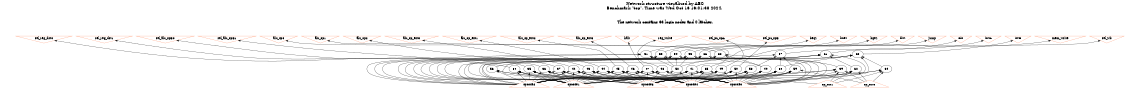 # Network structure generated by ABC

digraph network {
size = "7.5,10";
center = true;
edge [dir = back];

{
  node [shape = plaintext];
  edge [style = invis];
  LevelTitle1 [label=""];
  LevelTitle2 [label=""];
  Level3 [label = ""];
  Level2 [label = ""];
  Level1 [label = ""];
  Level0 [label = ""];
  LevelTitle1 ->  LevelTitle2 ->  Level3 ->  Level2 ->  Level1 ->  Level0;
}

{
  rank = same;
  LevelTitle1;
  title1 [shape=plaintext,
          fontsize=20,
          fontname = "Times-Roman",
          label="Network structure visualized by ABC\nBenchmark \"top\". Time was Wed Oct 16 16:01:38 2024. "
         ];
}

{
  rank = same;
  LevelTitle2;
  title2 [shape=plaintext,
          fontsize=18,
          fontname = "Times-Roman",
          label="The network contains 33 logic nodes and 0 latches.\n"
         ];
}

{
  rank = same;
  Level3;
  Node8 [label = "sel_reg_dst0", shape = invtriangle, color = coral, fillcolor = coral];
  Node9 [label = "sel_reg_dst1", shape = invtriangle, color = coral, fillcolor = coral];
  Node10 [label = "sel_alu_opB0", shape = invtriangle, color = coral, fillcolor = coral];
  Node11 [label = "sel_alu_opB1", shape = invtriangle, color = coral, fillcolor = coral];
  Node12 [label = "alu_op0", shape = invtriangle, color = coral, fillcolor = coral];
  Node13 [label = "alu_op1", shape = invtriangle, color = coral, fillcolor = coral];
  Node14 [label = "alu_op2", shape = invtriangle, color = coral, fillcolor = coral];
  Node15 [label = "alu_op_ext0", shape = invtriangle, color = coral, fillcolor = coral];
  Node16 [label = "alu_op_ext1", shape = invtriangle, color = coral, fillcolor = coral];
  Node17 [label = "alu_op_ext2", shape = invtriangle, color = coral, fillcolor = coral];
  Node18 [label = "alu_op_ext3", shape = invtriangle, color = coral, fillcolor = coral];
  Node19 [label = "halt", shape = invtriangle, color = coral, fillcolor = coral];
  Node20 [label = "reg_write", shape = invtriangle, color = coral, fillcolor = coral];
  Node21 [label = "sel_pc_opA", shape = invtriangle, color = coral, fillcolor = coral];
  Node22 [label = "sel_pc_opB", shape = invtriangle, color = coral, fillcolor = coral];
  Node23 [label = "beqz", shape = invtriangle, color = coral, fillcolor = coral];
  Node24 [label = "bnez", shape = invtriangle, color = coral, fillcolor = coral];
  Node25 [label = "bgez", shape = invtriangle, color = coral, fillcolor = coral];
  Node26 [label = "bltz", shape = invtriangle, color = coral, fillcolor = coral];
  Node27 [label = "jump", shape = invtriangle, color = coral, fillcolor = coral];
  Node28 [label = "Cin", shape = invtriangle, color = coral, fillcolor = coral];
  Node29 [label = "invA", shape = invtriangle, color = coral, fillcolor = coral];
  Node30 [label = "invB", shape = invtriangle, color = coral, fillcolor = coral];
  Node31 [label = "mem_write", shape = invtriangle, color = coral, fillcolor = coral];
  Node32 [label = "sel_wb", shape = invtriangle, color = coral, fillcolor = coral];
}

{
  rank = same;
  Level2;
  Node38 [label = "38\n", shape = ellipse];
  Node51 [label = "51\n", shape = ellipse];
  Node53 [label = "53\n", shape = ellipse];
  Node54 [label = "54\n", shape = ellipse];
  Node55 [label = "55\n", shape = ellipse];
  Node57 [label = "57\n", shape = ellipse];
  Node61 [label = "61\n", shape = ellipse];
  Node63 [label = "63\n", shape = ellipse];
  Node66 [label = "66\n", shape = ellipse];
}

{
  rank = same;
  Level1;
  Node34 [label = "34\n", shape = ellipse];
  Node35 [label = "35\n", shape = ellipse];
  Node36 [label = "36\n", shape = ellipse];
  Node37 [label = "37\n", shape = ellipse];
  Node39 [label = "39\n", shape = ellipse];
  Node40 [label = "40\n", shape = ellipse];
  Node41 [label = "41\n", shape = ellipse];
  Node42 [label = "42\n", shape = ellipse];
  Node43 [label = "43\n", shape = ellipse];
  Node44 [label = "44\n", shape = ellipse];
  Node45 [label = "45\n", shape = ellipse];
  Node46 [label = "46\n", shape = ellipse];
  Node47 [label = "47\n", shape = ellipse];
  Node48 [label = "48\n", shape = ellipse];
  Node49 [label = "49\n", shape = ellipse];
  Node50 [label = "50\n", shape = ellipse];
  Node52 [label = "52\n", shape = ellipse];
  Node56 [label = "56\n", shape = ellipse];
  Node58 [label = "58\n", shape = ellipse];
  Node59 [label = "59\n", shape = ellipse];
  Node60 [label = "60\n", shape = ellipse];
  Node62 [label = "62\n", shape = ellipse];
  Node64 [label = "64\n", shape = ellipse];
  Node65 [label = "65\n", shape = ellipse];
}

{
  rank = same;
  Level0;
  Node1 [label = "opcode0", shape = triangle, color = coral, fillcolor = coral];
  Node2 [label = "opcode1", shape = triangle, color = coral, fillcolor = coral];
  Node3 [label = "opcode2", shape = triangle, color = coral, fillcolor = coral];
  Node4 [label = "opcode3", shape = triangle, color = coral, fillcolor = coral];
  Node5 [label = "opcode4", shape = triangle, color = coral, fillcolor = coral];
  Node6 [label = "op_ext0", shape = triangle, color = coral, fillcolor = coral];
  Node7 [label = "op_ext1", shape = triangle, color = coral, fillcolor = coral];
}

title1 -> title2 [style = invis];
title2 -> Node8 [style = invis];
title2 -> Node9 [style = invis];
title2 -> Node10 [style = invis];
title2 -> Node11 [style = invis];
title2 -> Node12 [style = invis];
title2 -> Node13 [style = invis];
title2 -> Node14 [style = invis];
title2 -> Node15 [style = invis];
title2 -> Node16 [style = invis];
title2 -> Node17 [style = invis];
title2 -> Node18 [style = invis];
title2 -> Node19 [style = invis];
title2 -> Node20 [style = invis];
title2 -> Node21 [style = invis];
title2 -> Node22 [style = invis];
title2 -> Node23 [style = invis];
title2 -> Node24 [style = invis];
title2 -> Node25 [style = invis];
title2 -> Node26 [style = invis];
title2 -> Node27 [style = invis];
title2 -> Node28 [style = invis];
title2 -> Node29 [style = invis];
title2 -> Node30 [style = invis];
title2 -> Node31 [style = invis];
title2 -> Node32 [style = invis];
Node8 -> Node9 [style = invis];
Node9 -> Node10 [style = invis];
Node10 -> Node11 [style = invis];
Node11 -> Node12 [style = invis];
Node12 -> Node13 [style = invis];
Node13 -> Node14 [style = invis];
Node14 -> Node15 [style = invis];
Node15 -> Node16 [style = invis];
Node16 -> Node17 [style = invis];
Node17 -> Node18 [style = invis];
Node18 -> Node19 [style = invis];
Node19 -> Node20 [style = invis];
Node20 -> Node21 [style = invis];
Node21 -> Node22 [style = invis];
Node22 -> Node23 [style = invis];
Node23 -> Node24 [style = invis];
Node24 -> Node25 [style = invis];
Node25 -> Node26 [style = invis];
Node26 -> Node27 [style = invis];
Node27 -> Node28 [style = invis];
Node28 -> Node29 [style = invis];
Node29 -> Node30 [style = invis];
Node30 -> Node31 [style = invis];
Node31 -> Node32 [style = invis];
Node8 -> Node34 [style = solid];
Node9 -> Node35 [style = solid];
Node10 -> Node36 [style = solid];
Node11 -> Node37 [style = solid];
Node12 -> Node38 [style = solid];
Node13 -> Node41 [style = solid];
Node14 -> Node42 [style = solid];
Node15 -> Node43 [style = solid];
Node16 -> Node44 [style = solid];
Node17 -> Node45 [style = solid];
Node18 -> Node46 [style = solid];
Node19 -> Node47 [style = solid];
Node20 -> Node48 [style = solid];
Node21 -> Node49 [style = solid];
Node22 -> Node50 [style = solid];
Node23 -> Node51 [style = solid];
Node24 -> Node53 [style = solid];
Node25 -> Node54 [style = solid];
Node26 -> Node55 [style = solid];
Node27 -> Node56 [style = solid];
Node28 -> Node57 [style = solid];
Node29 -> Node61 [style = solid];
Node30 -> Node63 [style = solid];
Node31 -> Node65 [style = solid];
Node32 -> Node66 [style = solid];
Node34 -> Node1 [style = solid];
Node34 -> Node2 [style = solid];
Node34 -> Node3 [style = solid];
Node34 -> Node4 [style = solid];
Node34 -> Node5 [style = solid];
Node35 -> Node1 [style = solid];
Node35 -> Node2 [style = solid];
Node35 -> Node3 [style = solid];
Node35 -> Node4 [style = solid];
Node35 -> Node5 [style = solid];
Node36 -> Node1 [style = solid];
Node36 -> Node2 [style = solid];
Node36 -> Node3 [style = solid];
Node36 -> Node4 [style = solid];
Node36 -> Node5 [style = solid];
Node37 -> Node1 [style = solid];
Node37 -> Node2 [style = solid];
Node37 -> Node3 [style = solid];
Node37 -> Node4 [style = solid];
Node37 -> Node5 [style = solid];
Node38 -> Node39 [style = solid];
Node38 -> Node40 [style = solid];
Node38 -> Node2 [style = solid];
Node38 -> Node3 [style = solid];
Node39 -> Node1 [style = solid];
Node39 -> Node4 [style = solid];
Node39 -> Node5 [style = solid];
Node39 -> Node6 [style = solid];
Node39 -> Node7 [style = solid];
Node40 -> Node1 [style = solid];
Node40 -> Node4 [style = solid];
Node40 -> Node5 [style = solid];
Node41 -> Node2 [style = solid];
Node41 -> Node3 [style = solid];
Node41 -> Node4 [style = solid];
Node41 -> Node5 [style = solid];
Node41 -> Node7 [style = solid];
Node42 -> Node1 [style = solid];
Node42 -> Node2 [style = solid];
Node42 -> Node3 [style = solid];
Node42 -> Node4 [style = solid];
Node42 -> Node5 [style = solid];
Node43 -> Node1 [style = solid];
Node43 -> Node2 [style = solid];
Node43 -> Node3 [style = solid];
Node43 -> Node4 [style = solid];
Node43 -> Node5 [style = solid];
Node44 -> Node1 [style = solid];
Node44 -> Node2 [style = solid];
Node44 -> Node3 [style = solid];
Node44 -> Node4 [style = solid];
Node44 -> Node5 [style = solid];
Node45 -> Node1 [style = solid];
Node45 -> Node2 [style = solid];
Node45 -> Node3 [style = solid];
Node45 -> Node4 [style = solid];
Node45 -> Node5 [style = solid];
Node46 -> Node1 [style = solid];
Node46 -> Node2 [style = solid];
Node46 -> Node3 [style = solid];
Node46 -> Node4 [style = solid];
Node46 -> Node5 [style = solid];
Node47 -> Node1 [style = solid];
Node47 -> Node2 [style = solid];
Node47 -> Node3 [style = solid];
Node47 -> Node4 [style = solid];
Node47 -> Node5 [style = solid];
Node48 -> Node1 [style = solid];
Node48 -> Node2 [style = solid];
Node48 -> Node3 [style = solid];
Node48 -> Node4 [style = solid];
Node48 -> Node5 [style = solid];
Node49 -> Node1 [style = solid];
Node49 -> Node3 [style = solid];
Node49 -> Node4 [style = solid];
Node49 -> Node5 [style = solid];
Node50 -> Node1 [style = solid];
Node50 -> Node3 [style = solid];
Node50 -> Node4 [style = solid];
Node50 -> Node5 [style = solid];
Node51 -> Node52 [style = solid];
Node51 -> Node1 [style = solid];
Node51 -> Node2 [style = solid];
Node51 -> Node3 [style = solid];
Node52 -> Node4 [style = solid];
Node52 -> Node5 [style = solid];
Node53 -> Node52 [style = solid];
Node53 -> Node1 [style = solid];
Node53 -> Node2 [style = solid];
Node53 -> Node3 [style = solid];
Node54 -> Node52 [style = solid];
Node54 -> Node1 [style = solid];
Node54 -> Node2 [style = solid];
Node54 -> Node3 [style = solid];
Node55 -> Node52 [style = solid];
Node55 -> Node1 [style = solid];
Node55 -> Node2 [style = solid];
Node55 -> Node3 [style = solid];
Node56 -> Node3 [style = solid];
Node56 -> Node4 [style = solid];
Node56 -> Node5 [style = solid];
Node57 -> Node58 [style = solid];
Node57 -> Node59 [style = solid];
Node57 -> Node60 [style = solid];
Node57 -> Node3 [style = solid];
Node58 -> Node1 [style = solid];
Node58 -> Node2 [style = solid];
Node58 -> Node4 [style = solid];
Node58 -> Node5 [style = solid];
Node59 -> Node1 [style = solid];
Node59 -> Node2 [style = solid];
Node59 -> Node4 [style = solid];
Node59 -> Node5 [style = solid];
Node59 -> Node6 [style = solid];
Node60 -> Node1 [style = solid];
Node60 -> Node2 [style = solid];
Node60 -> Node4 [style = solid];
Node60 -> Node5 [style = solid];
Node61 -> Node52 [style = solid];
Node61 -> Node62 [style = solid];
Node61 -> Node1 [style = solid];
Node61 -> Node2 [style = solid];
Node61 -> Node3 [style = solid];
Node62 -> Node4 [style = solid];
Node62 -> Node5 [style = solid];
Node62 -> Node6 [style = solid];
Node62 -> Node7 [style = solid];
Node63 -> Node64 [style = solid];
Node63 -> Node60 [style = solid];
Node63 -> Node1 [style = solid];
Node63 -> Node2 [style = solid];
Node63 -> Node3 [style = solid];
Node64 -> Node4 [style = solid];
Node64 -> Node5 [style = solid];
Node64 -> Node6 [style = solid];
Node64 -> Node7 [style = solid];
Node65 -> Node1 [style = solid];
Node65 -> Node2 [style = solid];
Node65 -> Node3 [style = solid];
Node65 -> Node4 [style = solid];
Node65 -> Node5 [style = solid];
Node66 -> Node40 [style = solid];
Node66 -> Node2 [style = solid];
Node66 -> Node3 [style = solid];
}

